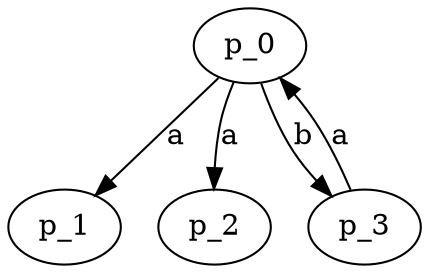 digraph LTSP {
    p_0 -> p_1 [label=a];
    p_0 -> p_2 [label=a];
    p_0 -> p_3 [label=b];
    p_3 -> p_0 [label=a];
    {rank = same; p_1; p_2; p_3}
}